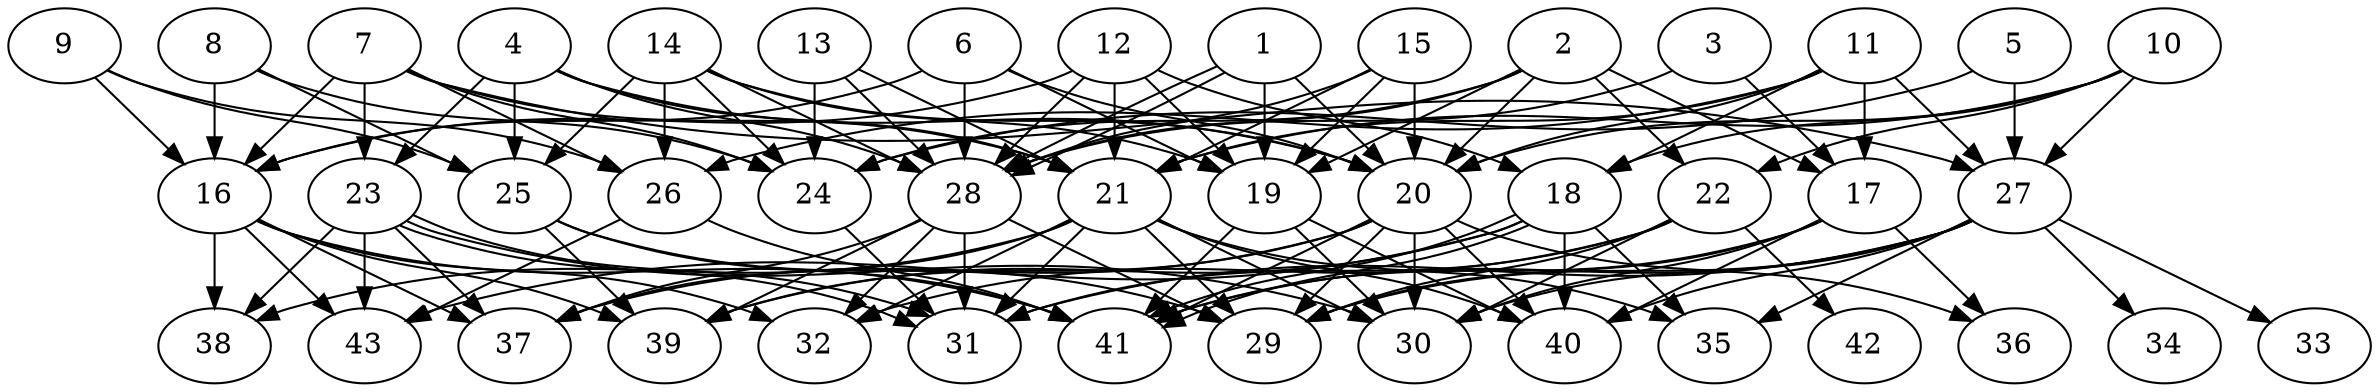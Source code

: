 // DAG (tier=3-complex, mode=data, n=43, ccr=0.524, fat=0.741, density=0.623, regular=0.303, jump=0.226, mindata=4194304, maxdata=33554432)
// DAG automatically generated by daggen at Sun Aug 24 16:33:35 2025
// /home/ermia/Project/Environments/daggen/bin/daggen --dot --ccr 0.524 --fat 0.741 --regular 0.303 --density 0.623 --jump 0.226 --mindata 4194304 --maxdata 33554432 -n 43 
digraph G {
  1 [size="90136022830525456", alpha="0.07", expect_size="45068011415262728"]
  1 -> 19 [size ="3621225582559232"]
  1 -> 20 [size ="3621225582559232"]
  1 -> 28 [size ="3621225582559232"]
  1 -> 28 [size ="3621225582559232"]
  2 [size="412903494580817024", alpha="0.13", expect_size="206451747290408512"]
  2 -> 17 [size ="7195638420733952"]
  2 -> 19 [size ="7195638420733952"]
  2 -> 20 [size ="7195638420733952"]
  2 -> 22 [size ="7195638420733952"]
  2 -> 24 [size ="7195638420733952"]
  2 -> 28 [size ="7195638420733952"]
  3 [size="3388828096370956800", alpha="0.06", expect_size="1694414048185478400"]
  3 -> 17 [size ="3051922189713408"]
  3 -> 28 [size ="3051922189713408"]
  4 [size="51454046206307264", alpha="0.18", expect_size="25727023103153632"]
  4 -> 20 [size ="1024270008320000"]
  4 -> 21 [size ="1024270008320000"]
  4 -> 23 [size ="1024270008320000"]
  4 -> 25 [size ="1024270008320000"]
  4 -> 28 [size ="1024270008320000"]
  5 [size="291216978101254750208", alpha="0.15", expect_size="145608489050627375104"]
  5 -> 24 [size ="351480401887232"]
  5 -> 27 [size ="351480401887232"]
  6 [size="19472888497899876", alpha="0.17", expect_size="9736444248949938"]
  6 -> 16 [size ="881500102852608"]
  6 -> 19 [size ="881500102852608"]
  6 -> 20 [size ="881500102852608"]
  6 -> 28 [size ="881500102852608"]
  7 [size="1109354428152677760", alpha="0.04", expect_size="554677214076338880"]
  7 -> 16 [size ="2157965389856768"]
  7 -> 21 [size ="2157965389856768"]
  7 -> 23 [size ="2157965389856768"]
  7 -> 24 [size ="2157965389856768"]
  7 -> 26 [size ="2157965389856768"]
  7 -> 27 [size ="2157965389856768"]
  8 [size="7923750738841321865216", alpha="0.02", expect_size="3961875369420660932608"]
  8 -> 16 [size ="3179634426380288"]
  8 -> 24 [size ="3179634426380288"]
  8 -> 25 [size ="3179634426380288"]
  9 [size="11810458466506668", alpha="0.18", expect_size="5905229233253334"]
  9 -> 16 [size ="218016600031232"]
  9 -> 25 [size ="218016600031232"]
  9 -> 26 [size ="218016600031232"]
  10 [size="69247478399394872", alpha="0.05", expect_size="34623739199697436"]
  10 -> 18 [size ="4972977410015232"]
  10 -> 20 [size ="4972977410015232"]
  10 -> 21 [size ="4972977410015232"]
  10 -> 22 [size ="4972977410015232"]
  10 -> 27 [size ="4972977410015232"]
  11 [size="22282601053603624", alpha="0.12", expect_size="11141300526801812"]
  11 -> 17 [size ="1829999162163200"]
  11 -> 18 [size ="1829999162163200"]
  11 -> 20 [size ="1829999162163200"]
  11 -> 21 [size ="1829999162163200"]
  11 -> 26 [size ="1829999162163200"]
  11 -> 27 [size ="1829999162163200"]
  12 [size="295489530510517760", alpha="0.18", expect_size="147744765255258880"]
  12 -> 16 [size ="6510131609075712"]
  12 -> 18 [size ="6510131609075712"]
  12 -> 19 [size ="6510131609075712"]
  12 -> 21 [size ="6510131609075712"]
  12 -> 28 [size ="6510131609075712"]
  13 [size="12227329263111302545408", alpha="0.17", expect_size="6113664631555651272704"]
  13 -> 21 [size ="4245977858834432"]
  13 -> 24 [size ="4245977858834432"]
  13 -> 28 [size ="4245977858834432"]
  14 [size="18241227616819171295232", alpha="0.03", expect_size="9120613808409585647616"]
  14 -> 19 [size ="5543610330120192"]
  14 -> 20 [size ="5543610330120192"]
  14 -> 24 [size ="5543610330120192"]
  14 -> 25 [size ="5543610330120192"]
  14 -> 26 [size ="5543610330120192"]
  14 -> 28 [size ="5543610330120192"]
  15 [size="27585222259897604", alpha="0.01", expect_size="13792611129948802"]
  15 -> 19 [size ="3037858050867200"]
  15 -> 20 [size ="3037858050867200"]
  15 -> 21 [size ="3037858050867200"]
  15 -> 28 [size ="3037858050867200"]
  16 [size="9721023983890425856", alpha="0.16", expect_size="4860511991945212928"]
  16 -> 32 [size ="5529817579520000"]
  16 -> 37 [size ="5529817579520000"]
  16 -> 38 [size ="5529817579520000"]
  16 -> 39 [size ="5529817579520000"]
  16 -> 41 [size ="5529817579520000"]
  16 -> 43 [size ="5529817579520000"]
  17 [size="2484193522455123329024", alpha="0.00", expect_size="1242096761227561664512"]
  17 -> 29 [size ="1467394669150208"]
  17 -> 30 [size ="1467394669150208"]
  17 -> 36 [size ="1467394669150208"]
  17 -> 40 [size ="1467394669150208"]
  17 -> 41 [size ="1467394669150208"]
  18 [size="6336601037335533568", alpha="0.02", expect_size="3168300518667766784"]
  18 -> 35 [size ="5389432412700672"]
  18 -> 39 [size ="5389432412700672"]
  18 -> 40 [size ="5389432412700672"]
  18 -> 41 [size ="5389432412700672"]
  18 -> 41 [size ="5389432412700672"]
  18 -> 43 [size ="5389432412700672"]
  19 [size="87495119843960640", alpha="0.04", expect_size="43747559921980320"]
  19 -> 30 [size ="1729329692147712"]
  19 -> 40 [size ="1729329692147712"]
  19 -> 41 [size ="1729329692147712"]
  20 [size="46385766770335448", alpha="0.01", expect_size="23192883385167724"]
  20 -> 29 [size ="2249326592000000"]
  20 -> 30 [size ="2249326592000000"]
  20 -> 36 [size ="2249326592000000"]
  20 -> 37 [size ="2249326592000000"]
  20 -> 39 [size ="2249326592000000"]
  20 -> 40 [size ="2249326592000000"]
  20 -> 41 [size ="2249326592000000"]
  21 [size="266958058723219360", alpha="0.10", expect_size="133479029361609680"]
  21 -> 29 [size ="5224022618931200"]
  21 -> 30 [size ="5224022618931200"]
  21 -> 31 [size ="5224022618931200"]
  21 -> 32 [size ="5224022618931200"]
  21 -> 35 [size ="5224022618931200"]
  21 -> 37 [size ="5224022618931200"]
  21 -> 38 [size ="5224022618931200"]
  21 -> 40 [size ="5224022618931200"]
  22 [size="1441267268051779190784", alpha="0.15", expect_size="720633634025889595392"]
  22 -> 29 [size ="1020750660108288"]
  22 -> 30 [size ="1020750660108288"]
  22 -> 31 [size ="1020750660108288"]
  22 -> 32 [size ="1020750660108288"]
  22 -> 42 [size ="1020750660108288"]
  23 [size="2095886942314889216", alpha="0.08", expect_size="1047943471157444608"]
  23 -> 30 [size ="4123447449878528"]
  23 -> 31 [size ="4123447449878528"]
  23 -> 31 [size ="4123447449878528"]
  23 -> 37 [size ="4123447449878528"]
  23 -> 38 [size ="4123447449878528"]
  23 -> 43 [size ="4123447449878528"]
  24 [size="9843210928289595392", alpha="0.17", expect_size="4921605464144797696"]
  24 -> 31 [size ="3185516585418752"]
  25 [size="11693966802847640059904", alpha="0.07", expect_size="5846983401423820029952"]
  25 -> 29 [size ="4121587821314048"]
  25 -> 39 [size ="4121587821314048"]
  25 -> 41 [size ="4121587821314048"]
  26 [size="670646110827795447808", alpha="0.10", expect_size="335323055413897723904"]
  26 -> 41 [size ="612941359480832"]
  26 -> 43 [size ="612941359480832"]
  27 [size="147901732358398336", alpha="0.06", expect_size="73950866179199168"]
  27 -> 29 [size ="7415959715315712"]
  27 -> 30 [size ="7415959715315712"]
  27 -> 31 [size ="7415959715315712"]
  27 -> 33 [size ="7415959715315712"]
  27 -> 34 [size ="7415959715315712"]
  27 -> 35 [size ="7415959715315712"]
  27 -> 40 [size ="7415959715315712"]
  27 -> 41 [size ="7415959715315712"]
  28 [size="122911183908346304", alpha="0.03", expect_size="61455591954173152"]
  28 -> 29 [size ="2331940153720832"]
  28 -> 31 [size ="2331940153720832"]
  28 -> 32 [size ="2331940153720832"]
  28 -> 37 [size ="2331940153720832"]
  28 -> 39 [size ="2331940153720832"]
  29 [size="9091598779793258053632", alpha="0.16", expect_size="4545799389896629026816"]
  30 [size="196531459350501536", alpha="0.11", expect_size="98265729675250768"]
  31 [size="48585211083237352", alpha="0.18", expect_size="24292605541618676"]
  32 [size="27929536123067776", alpha="0.00", expect_size="13964768061533888"]
  33 [size="18621095871243165696", alpha="0.03", expect_size="9310547935621582848"]
  34 [size="17864928397938221121536", alpha="0.13", expect_size="8932464198969110560768"]
  35 [size="461677187688906880", alpha="0.11", expect_size="230838593844453440"]
  36 [size="16903957810397984", alpha="0.14", expect_size="8451978905198992"]
  37 [size="6123955913624568832", alpha="0.12", expect_size="3061977956812284416"]
  38 [size="2845534540396982784", alpha="0.20", expect_size="1422767270198491392"]
  39 [size="1932179209688865792", alpha="0.18", expect_size="966089604844432896"]
  40 [size="1259398497690519076864", alpha="0.04", expect_size="629699248845259538432"]
  41 [size="20508359207290756", alpha="0.19", expect_size="10254179603645378"]
  42 [size="253597547312094784", alpha="0.05", expect_size="126798773656047392"]
  43 [size="3268697617915988410368", alpha="0.10", expect_size="1634348808957994205184"]
}